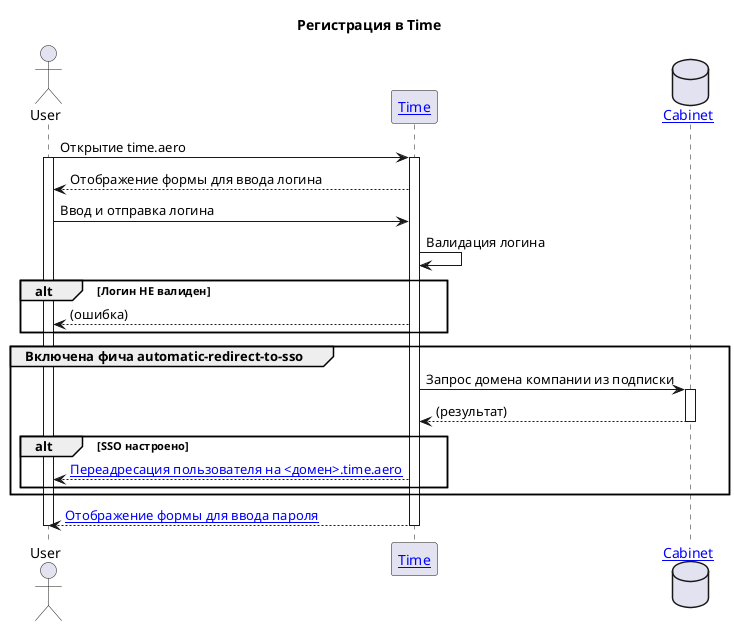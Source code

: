 @startuml
title Регистрация в Time

actor User
participant "[[/architect/components/applications.time Time]]" as Time
database "[[/architect/components/db.cabinet Cabinet]]" as Cabinet

User -> Time ++ : Открытие time.aero
activate User
User <-- Time : Отображение формы для ввода логина
User -> Time : Ввод и отправка логина
Time -> Time : Валидация логина

alt Логин НЕ валиден
User <-- Time : (ошибка)
end alt

group Включена фича automatic-redirect-to-sso
Time -> Cabinet ++ : Запрос домена компании из подписки
return (результат)
alt SSO настроено
User <-- Time : [[/architect/contexts/applications.time.authentication.sso Переадресация пользователя на <домен>.time.aero]]
end alt
end group

return [[/architect/contexts/applications.time.authentication.registration.password Отображение формы для ввода пароля]]
deactivate User

@enduml